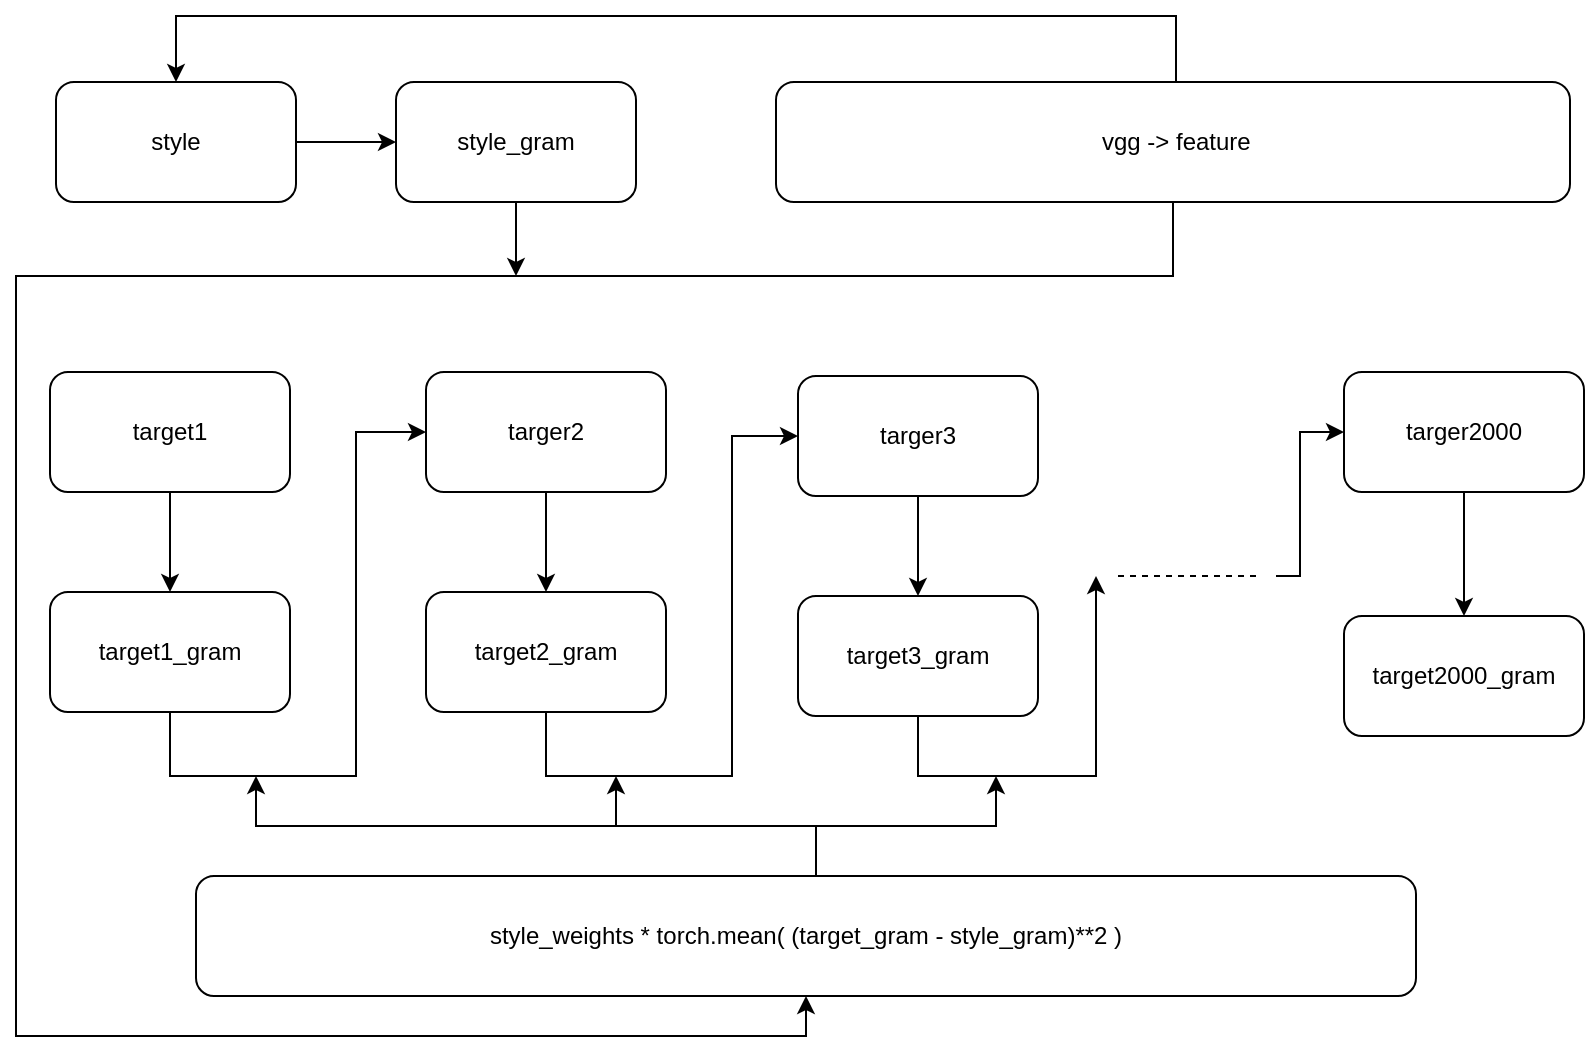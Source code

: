 <mxfile version="21.0.2" type="github">
  <diagram name="第 1 页" id="1rd1lcN6a-ZssQFOR-zO">
    <mxGraphModel dx="1006" dy="550" grid="1" gridSize="10" guides="1" tooltips="1" connect="1" arrows="1" fold="1" page="1" pageScale="1" pageWidth="827" pageHeight="1169" math="0" shadow="0">
      <root>
        <mxCell id="0" />
        <mxCell id="1" parent="0" />
        <mxCell id="4gRVVPLvW3gUqGLGB4Nb-22" value="" style="edgeStyle=orthogonalEdgeStyle;rounded=0;orthogonalLoop=1;jettySize=auto;html=1;" edge="1" parent="1" source="4gRVVPLvW3gUqGLGB4Nb-1" target="4gRVVPLvW3gUqGLGB4Nb-3">
          <mxGeometry relative="1" as="geometry" />
        </mxCell>
        <mxCell id="4gRVVPLvW3gUqGLGB4Nb-1" value="style" style="rounded=1;whiteSpace=wrap;html=1;" vertex="1" parent="1">
          <mxGeometry x="50" y="53" width="120" height="60" as="geometry" />
        </mxCell>
        <mxCell id="4gRVVPLvW3gUqGLGB4Nb-16" value="" style="edgeStyle=orthogonalEdgeStyle;rounded=0;orthogonalLoop=1;jettySize=auto;html=1;" edge="1" parent="1" source="4gRVVPLvW3gUqGLGB4Nb-2" target="4gRVVPLvW3gUqGLGB4Nb-4">
          <mxGeometry relative="1" as="geometry" />
        </mxCell>
        <mxCell id="4gRVVPLvW3gUqGLGB4Nb-2" value="target1" style="rounded=1;whiteSpace=wrap;html=1;" vertex="1" parent="1">
          <mxGeometry x="47" y="198" width="120" height="60" as="geometry" />
        </mxCell>
        <mxCell id="4gRVVPLvW3gUqGLGB4Nb-33" style="edgeStyle=orthogonalEdgeStyle;rounded=0;orthogonalLoop=1;jettySize=auto;html=1;exitX=0.5;exitY=1;exitDx=0;exitDy=0;" edge="1" parent="1" source="4gRVVPLvW3gUqGLGB4Nb-3">
          <mxGeometry relative="1" as="geometry">
            <mxPoint x="280" y="150" as="targetPoint" />
          </mxGeometry>
        </mxCell>
        <mxCell id="4gRVVPLvW3gUqGLGB4Nb-3" value="style_gram" style="rounded=1;whiteSpace=wrap;html=1;" vertex="1" parent="1">
          <mxGeometry x="220" y="53" width="120" height="60" as="geometry" />
        </mxCell>
        <mxCell id="4gRVVPLvW3gUqGLGB4Nb-28" style="edgeStyle=orthogonalEdgeStyle;rounded=0;orthogonalLoop=1;jettySize=auto;html=1;" edge="1" parent="1" source="4gRVVPLvW3gUqGLGB4Nb-4" target="4gRVVPLvW3gUqGLGB4Nb-7">
          <mxGeometry relative="1" as="geometry">
            <Array as="points">
              <mxPoint x="107" y="400" />
              <mxPoint x="200" y="400" />
              <mxPoint x="200" y="228" />
            </Array>
          </mxGeometry>
        </mxCell>
        <mxCell id="4gRVVPLvW3gUqGLGB4Nb-4" value="target1_gram" style="rounded=1;whiteSpace=wrap;html=1;" vertex="1" parent="1">
          <mxGeometry x="47" y="308" width="120" height="60" as="geometry" />
        </mxCell>
        <mxCell id="4gRVVPLvW3gUqGLGB4Nb-17" value="" style="edgeStyle=orthogonalEdgeStyle;rounded=0;orthogonalLoop=1;jettySize=auto;html=1;" edge="1" parent="1" source="4gRVVPLvW3gUqGLGB4Nb-7" target="4gRVVPLvW3gUqGLGB4Nb-10">
          <mxGeometry relative="1" as="geometry" />
        </mxCell>
        <mxCell id="4gRVVPLvW3gUqGLGB4Nb-7" value="targer2" style="rounded=1;whiteSpace=wrap;html=1;" vertex="1" parent="1">
          <mxGeometry x="235" y="198" width="120" height="60" as="geometry" />
        </mxCell>
        <mxCell id="4gRVVPLvW3gUqGLGB4Nb-23" style="edgeStyle=orthogonalEdgeStyle;rounded=0;orthogonalLoop=1;jettySize=auto;html=1;entryX=0.5;entryY=0;entryDx=0;entryDy=0;" edge="1" parent="1" source="4gRVVPLvW3gUqGLGB4Nb-8" target="4gRVVPLvW3gUqGLGB4Nb-1">
          <mxGeometry relative="1" as="geometry">
            <Array as="points">
              <mxPoint x="610" y="20" />
              <mxPoint x="110" y="20" />
            </Array>
          </mxGeometry>
        </mxCell>
        <mxCell id="4gRVVPLvW3gUqGLGB4Nb-34" style="edgeStyle=orthogonalEdgeStyle;rounded=0;orthogonalLoop=1;jettySize=auto;html=1;exitX=0.5;exitY=1;exitDx=0;exitDy=0;entryX=0.5;entryY=1;entryDx=0;entryDy=0;" edge="1" parent="1" source="4gRVVPLvW3gUqGLGB4Nb-8" target="4gRVVPLvW3gUqGLGB4Nb-35">
          <mxGeometry relative="1" as="geometry">
            <mxPoint x="420" y="520" as="targetPoint" />
            <Array as="points">
              <mxPoint x="609" y="150" />
              <mxPoint x="30" y="150" />
              <mxPoint x="30" y="530" />
              <mxPoint x="425" y="530" />
            </Array>
          </mxGeometry>
        </mxCell>
        <mxCell id="4gRVVPLvW3gUqGLGB4Nb-8" value="&amp;nbsp;vgg -&amp;gt; feature" style="rounded=1;whiteSpace=wrap;html=1;" vertex="1" parent="1">
          <mxGeometry x="410" y="53" width="397" height="60" as="geometry" />
        </mxCell>
        <mxCell id="4gRVVPLvW3gUqGLGB4Nb-29" style="edgeStyle=orthogonalEdgeStyle;rounded=0;orthogonalLoop=1;jettySize=auto;html=1;exitX=0.5;exitY=1;exitDx=0;exitDy=0;entryX=0;entryY=0.5;entryDx=0;entryDy=0;" edge="1" parent="1" source="4gRVVPLvW3gUqGLGB4Nb-10" target="4gRVVPLvW3gUqGLGB4Nb-25">
          <mxGeometry relative="1" as="geometry">
            <Array as="points">
              <mxPoint x="295" y="400" />
              <mxPoint x="388" y="400" />
              <mxPoint x="388" y="230" />
            </Array>
          </mxGeometry>
        </mxCell>
        <mxCell id="4gRVVPLvW3gUqGLGB4Nb-10" value="target2_gram" style="rounded=1;whiteSpace=wrap;html=1;" vertex="1" parent="1">
          <mxGeometry x="235" y="308" width="120" height="60" as="geometry" />
        </mxCell>
        <mxCell id="4gRVVPLvW3gUqGLGB4Nb-18" value="" style="edgeStyle=orthogonalEdgeStyle;rounded=0;orthogonalLoop=1;jettySize=auto;html=1;" edge="1" parent="1" source="4gRVVPLvW3gUqGLGB4Nb-11" target="4gRVVPLvW3gUqGLGB4Nb-12">
          <mxGeometry relative="1" as="geometry" />
        </mxCell>
        <mxCell id="4gRVVPLvW3gUqGLGB4Nb-11" value="targer2000" style="rounded=1;whiteSpace=wrap;html=1;" vertex="1" parent="1">
          <mxGeometry x="694" y="198" width="120" height="60" as="geometry" />
        </mxCell>
        <mxCell id="4gRVVPLvW3gUqGLGB4Nb-12" value="target2000_gram" style="rounded=1;whiteSpace=wrap;html=1;" vertex="1" parent="1">
          <mxGeometry x="694" y="320" width="120" height="60" as="geometry" />
        </mxCell>
        <mxCell id="4gRVVPLvW3gUqGLGB4Nb-20" value="" style="endArrow=none;dashed=1;html=1;rounded=0;" edge="1" parent="1">
          <mxGeometry width="50" height="50" relative="1" as="geometry">
            <mxPoint x="581" y="300" as="sourcePoint" />
            <mxPoint x="651" y="300" as="targetPoint" />
          </mxGeometry>
        </mxCell>
        <mxCell id="4gRVVPLvW3gUqGLGB4Nb-24" value="" style="edgeStyle=orthogonalEdgeStyle;rounded=0;orthogonalLoop=1;jettySize=auto;html=1;" edge="1" parent="1" source="4gRVVPLvW3gUqGLGB4Nb-25" target="4gRVVPLvW3gUqGLGB4Nb-26">
          <mxGeometry relative="1" as="geometry" />
        </mxCell>
        <mxCell id="4gRVVPLvW3gUqGLGB4Nb-25" value="targer3" style="rounded=1;whiteSpace=wrap;html=1;" vertex="1" parent="1">
          <mxGeometry x="421" y="200" width="120" height="60" as="geometry" />
        </mxCell>
        <mxCell id="4gRVVPLvW3gUqGLGB4Nb-30" style="edgeStyle=orthogonalEdgeStyle;rounded=0;orthogonalLoop=1;jettySize=auto;html=1;exitX=0.5;exitY=1;exitDx=0;exitDy=0;" edge="1" parent="1" source="4gRVVPLvW3gUqGLGB4Nb-26">
          <mxGeometry relative="1" as="geometry">
            <mxPoint x="570" y="300" as="targetPoint" />
            <Array as="points">
              <mxPoint x="481" y="400" />
              <mxPoint x="570" y="400" />
            </Array>
          </mxGeometry>
        </mxCell>
        <mxCell id="4gRVVPLvW3gUqGLGB4Nb-32" style="edgeStyle=orthogonalEdgeStyle;rounded=0;orthogonalLoop=1;jettySize=auto;html=1;entryX=0;entryY=0.5;entryDx=0;entryDy=0;" edge="1" parent="1" target="4gRVVPLvW3gUqGLGB4Nb-11">
          <mxGeometry relative="1" as="geometry">
            <mxPoint x="660" y="300" as="sourcePoint" />
            <Array as="points">
              <mxPoint x="672" y="300" />
              <mxPoint x="672" y="228" />
            </Array>
          </mxGeometry>
        </mxCell>
        <mxCell id="4gRVVPLvW3gUqGLGB4Nb-26" value="target3_gram" style="rounded=1;whiteSpace=wrap;html=1;" vertex="1" parent="1">
          <mxGeometry x="421" y="310" width="120" height="60" as="geometry" />
        </mxCell>
        <mxCell id="4gRVVPLvW3gUqGLGB4Nb-36" style="edgeStyle=orthogonalEdgeStyle;rounded=0;orthogonalLoop=1;jettySize=auto;html=1;exitX=0.5;exitY=0;exitDx=0;exitDy=0;" edge="1" parent="1" source="4gRVVPLvW3gUqGLGB4Nb-35">
          <mxGeometry relative="1" as="geometry">
            <mxPoint x="150" y="400" as="targetPoint" />
            <Array as="points">
              <mxPoint x="430" y="450" />
              <mxPoint x="430" y="425" />
              <mxPoint x="150" y="425" />
            </Array>
          </mxGeometry>
        </mxCell>
        <mxCell id="4gRVVPLvW3gUqGLGB4Nb-39" style="edgeStyle=orthogonalEdgeStyle;rounded=0;orthogonalLoop=1;jettySize=auto;html=1;" edge="1" parent="1" source="4gRVVPLvW3gUqGLGB4Nb-35">
          <mxGeometry relative="1" as="geometry">
            <mxPoint x="330" y="400" as="targetPoint" />
            <Array as="points">
              <mxPoint x="430" y="425" />
              <mxPoint x="330" y="425" />
            </Array>
          </mxGeometry>
        </mxCell>
        <mxCell id="4gRVVPLvW3gUqGLGB4Nb-41" style="edgeStyle=orthogonalEdgeStyle;rounded=0;orthogonalLoop=1;jettySize=auto;html=1;" edge="1" parent="1" source="4gRVVPLvW3gUqGLGB4Nb-35">
          <mxGeometry relative="1" as="geometry">
            <mxPoint x="520" y="400" as="targetPoint" />
            <Array as="points">
              <mxPoint x="430" y="425" />
              <mxPoint x="520" y="425" />
            </Array>
          </mxGeometry>
        </mxCell>
        <mxCell id="4gRVVPLvW3gUqGLGB4Nb-35" value="style_weights * torch.mean( (target_gram - style_gram)**2 )" style="rounded=1;whiteSpace=wrap;html=1;" vertex="1" parent="1">
          <mxGeometry x="120" y="450" width="610" height="60" as="geometry" />
        </mxCell>
      </root>
    </mxGraphModel>
  </diagram>
</mxfile>
